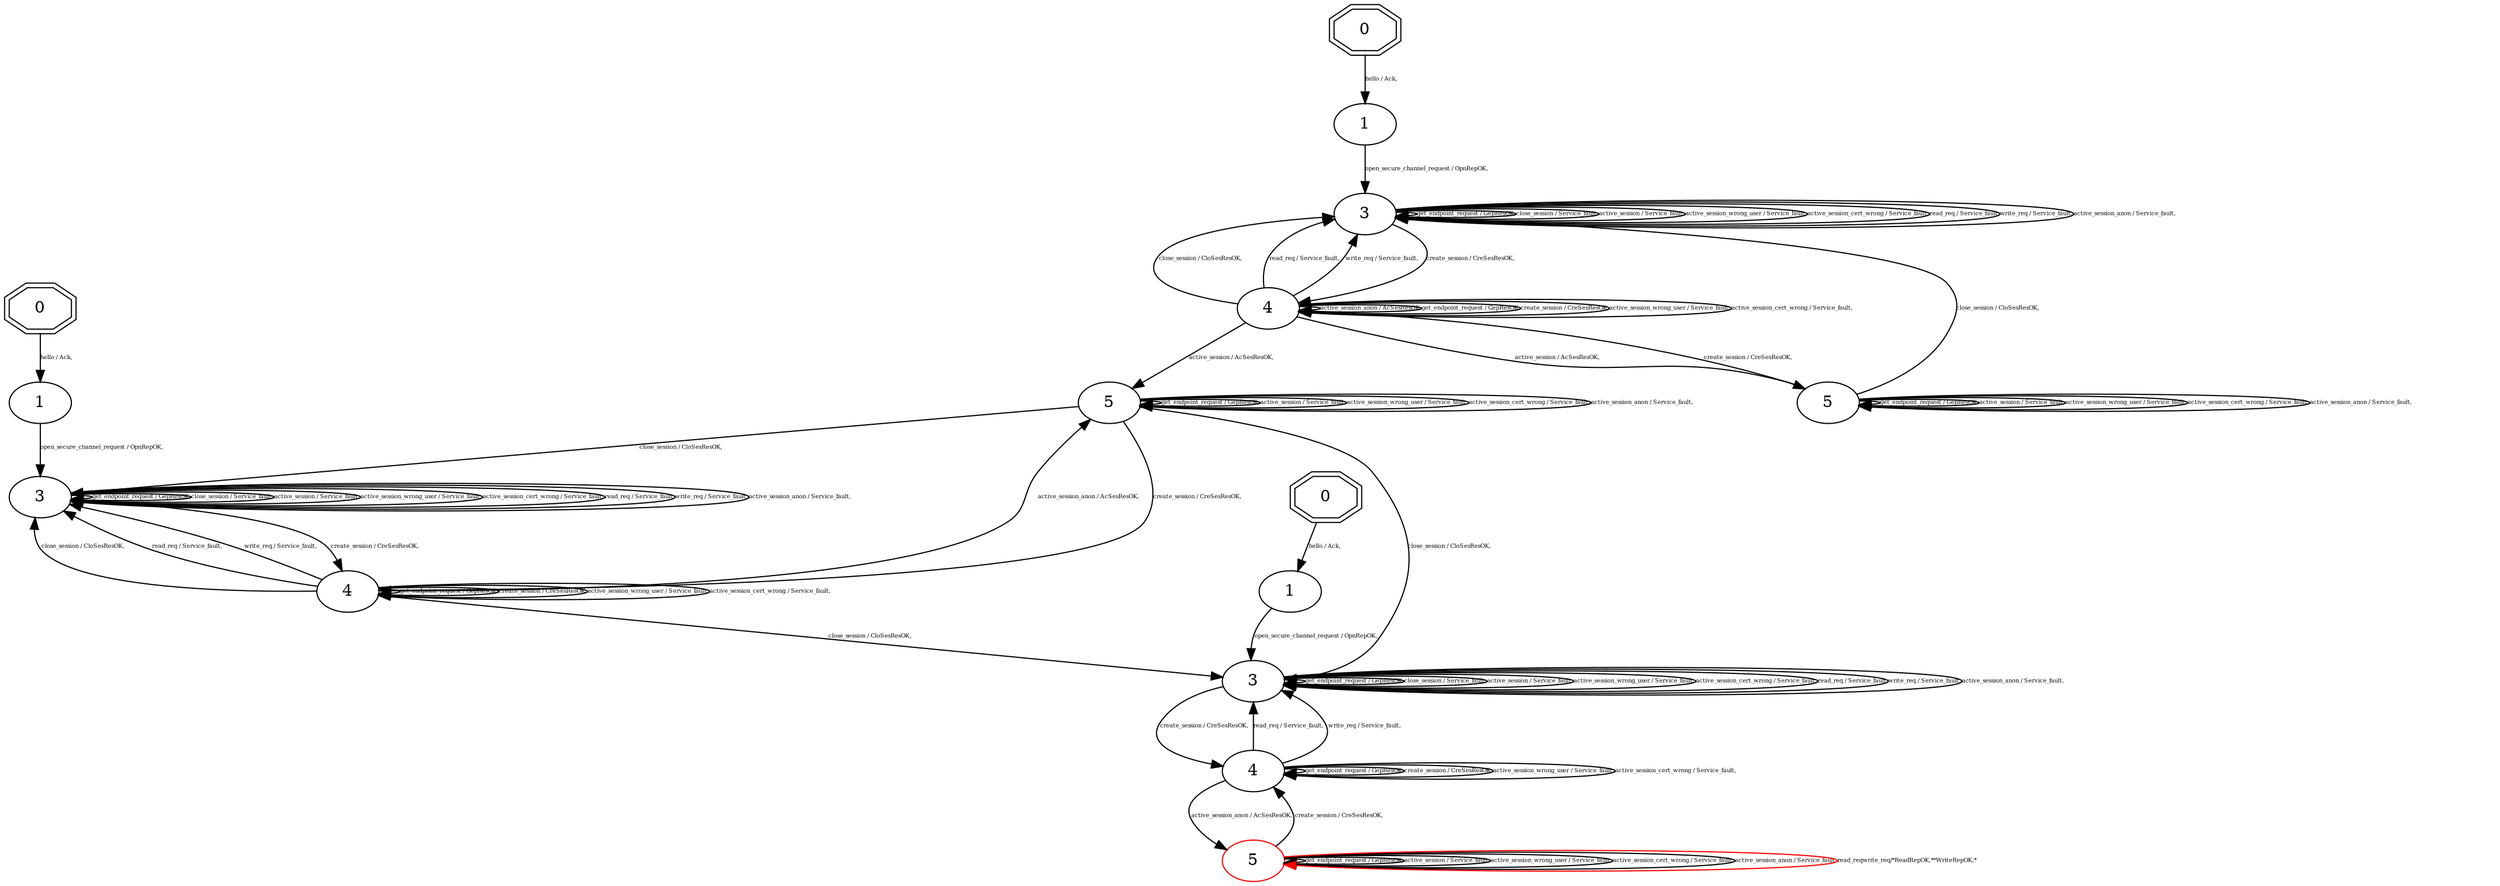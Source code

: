 digraph "Automata" { 
	 "1_0_true" [shape=ellipse,style=filled,fillcolor=white,URL="1",label="1"];
	 "0_1_false" [shape=doubleoctagon,style=filled,fillcolor=white,URL="0",label="0"];
	 "4_1_false" [shape=ellipse,style=filled,fillcolor=white,URL="4",label="4"];
	 "0_1_true" [shape=doubleoctagon,style=filled,fillcolor=white,URL="0",label="0"];
	 "5_0_true" [shape=ellipse,style=filled,fillcolor=white,URL="5",label="5"];
	 "3_1_true" [shape=ellipse,style=filled,fillcolor=white,URL="3",label="3"];
	 "3_1_false" [shape=ellipse,style=filled,fillcolor=white,URL="3",label="3"];
	 "0_0_true" [shape=doubleoctagon,style=filled,fillcolor=white,URL="0",label="0"];
	 "5_1_true" [shape=ellipse,style=filled,fillcolor=white,URL="5",label="5"];
	 "1_1_false" [shape=ellipse,style=filled,fillcolor=white,URL="1",label="1"];
	 "4_1_true" [shape=ellipse,style=filled,fillcolor=white,URL="4",label="4"];
	 "1_1_true" [shape=ellipse,style=filled,fillcolor=white,URL="1",label="1"];
	 "5_1_false" [shape=ellipse,style=filled,fillcolor=white,URL="5",label="5",color=red];
	 "4_0_true" [shape=ellipse,style=filled,fillcolor=white,URL="4",label="4"];
	 "3_0_true" [shape=ellipse,style=filled,fillcolor=white,URL="3",label="3"];
	 "4_1_false"->"5_1_false" [fontsize=5,label="active_session_anon / AcSesResOK,"];
	 "4_1_false"->"3_1_false" [fontsize=5,label="read_req / Service_fault,"];
	 "4_1_false"->"3_1_false" [fontsize=5,label="write_req / Service_fault,"];
	 "4_1_false"->"4_1_false" [fontsize=5,label="get_endpoint_request / GepResOK,"];
	 "4_1_false"->"4_1_false" [fontsize=5,label="create_session / CreSesResOK,"];
	 "4_1_false"->"4_1_false" [fontsize=5,label="active_session_wrong_user / Service_fault,"];
	 "4_1_false"->"4_1_false" [fontsize=5,label="active_session_cert_wrong / Service_fault,"];
	 "5_1_false"->"5_1_false" [fontsize=5,label="get_endpoint_request / GepResOK,"];
	 "5_1_false"->"5_1_false" [fontsize=5,label="active_session / Service_fault,"];
	 "5_1_false"->"5_1_false" [fontsize=5,label="active_session_wrong_user / Service_fault,"];
	 "5_1_false"->"5_1_false" [fontsize=5,label="active_session_cert_wrong / Service_fault,"];
	 "5_1_false"->"5_1_false" [fontsize=5,label="active_session_anon / Service_fault,"];
	 "5_1_false"->"4_1_false" [fontsize=5,label="create_session / CreSesResOK,"];
	 "3_1_false"->"4_1_false" [fontsize=5,label="create_session / CreSesResOK,"];
	 "3_1_false"->"3_1_false" [fontsize=5,label="get_endpoint_request / GepResOK,"];
	 "3_1_false"->"3_1_false" [fontsize=5,label="close_session / Service_fault,"];
	 "3_1_false"->"3_1_false" [fontsize=5,label="active_session / Service_fault,"];
	 "3_1_false"->"3_1_false" [fontsize=5,label="active_session_wrong_user / Service_fault,"];
	 "3_1_false"->"3_1_false" [fontsize=5,label="active_session_cert_wrong / Service_fault,"];
	 "3_1_false"->"3_1_false" [fontsize=5,label="read_req / Service_fault,"];
	 "3_1_false"->"3_1_false" [fontsize=5,label="write_req / Service_fault,"];
	 "3_1_false"->"3_1_false" [fontsize=5,label="active_session_anon / Service_fault,"];
	 "5_1_true"->"4_1_true" [fontsize=5,label="create_session / CreSesResOK,"];
	 "5_1_true"->"5_1_true" [fontsize=5,label="get_endpoint_request / GepResOK,"];
	 "5_1_true"->"5_1_true" [fontsize=5,label="active_session / Service_fault,"];
	 "5_1_true"->"5_1_true" [fontsize=5,label="active_session_wrong_user / Service_fault,"];
	 "5_1_true"->"5_1_true" [fontsize=5,label="active_session_cert_wrong / Service_fault,"];
	 "5_1_true"->"5_1_true" [fontsize=5,label="active_session_anon / Service_fault,"];
	 "5_1_true"->"3_1_false" [fontsize=5,label="close_session / CloSesResOK,"];
	 "5_1_true"->"3_1_true" [fontsize=5,label="close_session / CloSesResOK,"];
	 "1_1_false"->"3_1_false" [fontsize=5,label="open_secure_channel_request / OpnRepOK,"];
	 "4_1_true"->"3_1_true" [fontsize=5,label="close_session / CloSesResOK,"];
	 "4_1_true"->"3_1_true" [fontsize=5,label="read_req / Service_fault,"];
	 "4_1_true"->"3_1_true" [fontsize=5,label="write_req / Service_fault,"];
	 "4_1_true"->"3_1_false" [fontsize=5,label="close_session / CloSesResOK,"];
	 "4_1_true"->"4_1_true" [fontsize=5,label="get_endpoint_request / GepResOK,"];
	 "4_1_true"->"4_1_true" [fontsize=5,label="create_session / CreSesResOK,"];
	 "4_1_true"->"4_1_true" [fontsize=5,label="active_session_wrong_user / Service_fault,"];
	 "4_1_true"->"4_1_true" [fontsize=5,label="active_session_cert_wrong / Service_fault,"];
	 "4_1_true"->"5_1_true" [fontsize=5,label="active_session_anon / AcSesResOK,"];
	 "4_0_true"->"5_0_true" [fontsize=5,label="active_session / AcSesResOK,"];
	 "4_0_true"->"5_1_true" [fontsize=5,label="active_session / AcSesResOK,"];
	 "4_0_true"->"3_0_true" [fontsize=5,label="close_session / CloSesResOK,"];
	 "4_0_true"->"3_0_true" [fontsize=5,label="read_req / Service_fault,"];
	 "4_0_true"->"3_0_true" [fontsize=5,label="write_req / Service_fault,"];
	 "4_0_true"->"4_0_true" [fontsize=5,label="active_session_anon / AcSesResOK,"];
	 "4_0_true"->"4_0_true" [fontsize=5,label="get_endpoint_request / GepResOK,"];
	 "4_0_true"->"4_0_true" [fontsize=5,label="create_session / CreSesResOK,"];
	 "4_0_true"->"4_0_true" [fontsize=5,label="active_session_wrong_user / Service_fault,"];
	 "4_0_true"->"4_0_true" [fontsize=5,label="active_session_cert_wrong / Service_fault,"];
	 "3_1_true"->"4_1_true" [fontsize=5,label="create_session / CreSesResOK,"];
	 "3_1_true"->"3_1_true" [fontsize=5,label="get_endpoint_request / GepResOK,"];
	 "3_1_true"->"3_1_true" [fontsize=5,label="close_session / Service_fault,"];
	 "3_1_true"->"3_1_true" [fontsize=5,label="active_session / Service_fault,"];
	 "3_1_true"->"3_1_true" [fontsize=5,label="active_session_wrong_user / Service_fault,"];
	 "3_1_true"->"3_1_true" [fontsize=5,label="active_session_cert_wrong / Service_fault,"];
	 "3_1_true"->"3_1_true" [fontsize=5,label="read_req / Service_fault,"];
	 "3_1_true"->"3_1_true" [fontsize=5,label="write_req / Service_fault,"];
	 "3_1_true"->"3_1_true" [fontsize=5,label="active_session_anon / Service_fault,"];
	 "1_1_true"->"3_1_true" [fontsize=5,label="open_secure_channel_request / OpnRepOK,"];
	 "0_1_true"->"1_1_true" [fontsize=5,label="hello / Ack,"];
	 "3_0_true"->"4_0_true" [fontsize=5,label="create_session / CreSesResOK,"];
	 "3_0_true"->"3_0_true" [fontsize=5,label="get_endpoint_request / GepResOK,"];
	 "3_0_true"->"3_0_true" [fontsize=5,label="close_session / Service_fault,"];
	 "3_0_true"->"3_0_true" [fontsize=5,label="active_session / Service_fault,"];
	 "3_0_true"->"3_0_true" [fontsize=5,label="active_session_wrong_user / Service_fault,"];
	 "3_0_true"->"3_0_true" [fontsize=5,label="active_session_cert_wrong / Service_fault,"];
	 "3_0_true"->"3_0_true" [fontsize=5,label="read_req / Service_fault,"];
	 "3_0_true"->"3_0_true" [fontsize=5,label="write_req / Service_fault,"];
	 "3_0_true"->"3_0_true" [fontsize=5,label="active_session_anon / Service_fault,"];
	 "5_0_true"->"5_0_true" [fontsize=5,label="get_endpoint_request / GepResOK,"];
	 "5_0_true"->"5_0_true" [fontsize=5,label="active_session / Service_fault,"];
	 "5_0_true"->"5_0_true" [fontsize=5,label="active_session_wrong_user / Service_fault,"];
	 "5_0_true"->"5_0_true" [fontsize=5,label="active_session_cert_wrong / Service_fault,"];
	 "5_0_true"->"5_0_true" [fontsize=5,label="active_session_anon / Service_fault,"];
	 "5_0_true"->"3_0_true" [fontsize=5,label="close_session / CloSesResOK,"];
	 "5_0_true"->"4_0_true" [fontsize=5,label="create_session / CreSesResOK,"];
	 "1_0_true"->"3_0_true" [fontsize=5,label="open_secure_channel_request / OpnRepOK,"];
	 "0_0_true"->"1_0_true" [fontsize=5,label="hello / Ack,"];
	 "0_1_false"->"1_1_false" [fontsize=5,label="hello / Ack,"];
	"5_1_false"->"5_1_false"[color=red,label="read_reqwrite_req/*ReadRepOK,**WriteRepOK,*",fontsize=5];}
